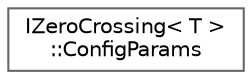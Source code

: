 digraph "Graphical Class Hierarchy"
{
 // LATEX_PDF_SIZE
  bgcolor="transparent";
  edge [fontname=Helvetica,fontsize=10,labelfontname=Helvetica,labelfontsize=10];
  node [fontname=Helvetica,fontsize=10,shape=box,height=0.2,width=0.4];
  rankdir="LR";
  Node0 [id="Node000000",label="IZeroCrossing\< T \>\l::ConfigParams",height=0.2,width=0.4,color="grey40", fillcolor="white", style="filled",URL="$structIZeroCrossing_1_1ConfigParams.html",tooltip="Set the threshold that the correctness."];
}
